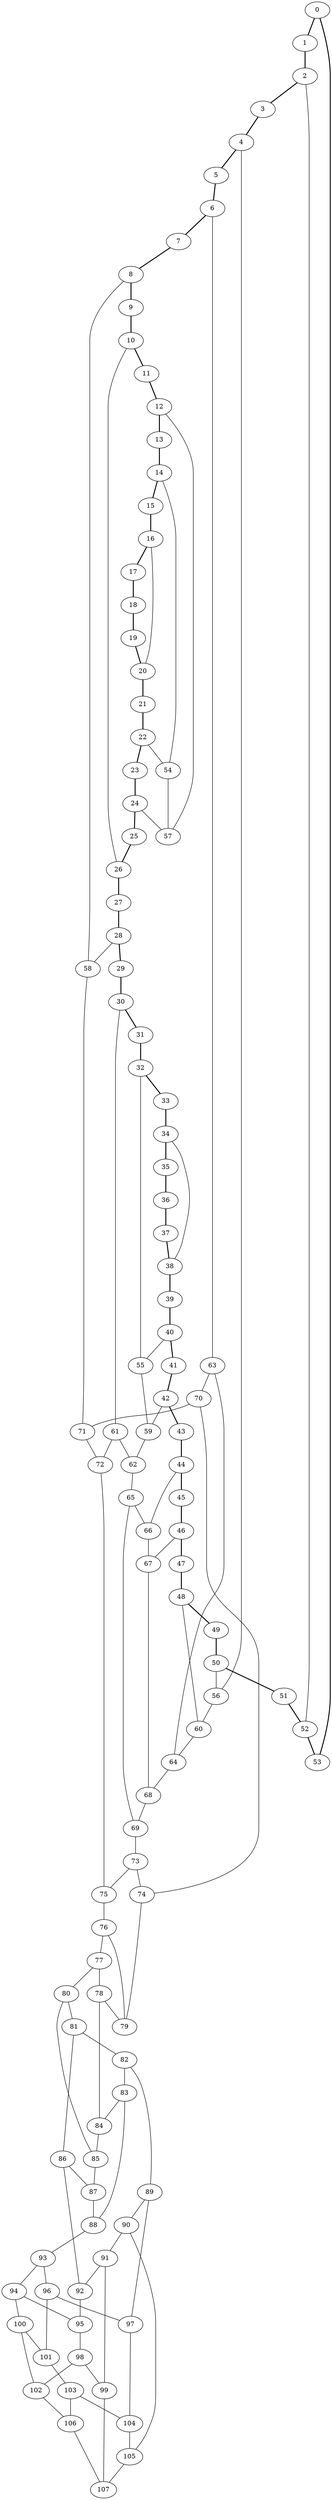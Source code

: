 graph G {
0 [ pos = " 10.39,0.00!" ];
0 -- 1[style=bold];
0 -- 53[style=bold];
1 [ pos = " 10.32,1.21!" ];
1 -- 2[style=bold];
2 [ pos = " 10.11,2.40!" ];
2 -- 3[style=bold];
2 -- 52;
3 [ pos = " 9.77,3.55!" ];
3 -- 4[style=bold];
4 [ pos = " 9.29,4.66!" ];
4 -- 5[style=bold];
4 -- 56;
5 [ pos = " 8.68,5.71!" ];
5 -- 6[style=bold];
6 [ pos = " 7.96,6.68!" ];
6 -- 7[style=bold];
6 -- 63;
7 [ pos = " 7.13,7.56!" ];
7 -- 8[style=bold];
8 [ pos = " 6.21,8.34!" ];
8 -- 9[style=bold];
8 -- 58;
9 [ pos = " 5.20,9.00!" ];
9 -- 10[style=bold];
10 [ pos = " 4.12,9.54!" ];
10 -- 11[style=bold];
10 -- 26;
11 [ pos = " 2.98,9.96!" ];
11 -- 12[style=bold];
12 [ pos = " 1.80,10.23!" ];
12 -- 13[style=bold];
12 -- 57;
13 [ pos = " 0.60,10.37!" ];
13 -- 14[style=bold];
14 [ pos = " -0.60,10.37!" ];
14 -- 15[style=bold];
14 -- 54;
15 [ pos = " -1.80,10.23!" ];
15 -- 16[style=bold];
16 [ pos = " -2.98,9.96!" ];
16 -- 17[style=bold];
16 -- 20;
17 [ pos = " -4.12,9.54!" ];
17 -- 18[style=bold];
18 [ pos = " -5.20,9.00!" ];
18 -- 19[style=bold];
19 [ pos = " -6.21,8.34!" ];
19 -- 20[style=bold];
20 [ pos = " -7.13,7.56!" ];
20 -- 21[style=bold];
21 [ pos = " -7.96,6.68!" ];
21 -- 22[style=bold];
22 [ pos = " -8.68,5.71!" ];
22 -- 23[style=bold];
22 -- 54;
23 [ pos = " -9.29,4.66!" ];
23 -- 24[style=bold];
24 [ pos = " -9.77,3.55!" ];
24 -- 25[style=bold];
24 -- 57;
25 [ pos = " -10.11,2.40!" ];
25 -- 26[style=bold];
26 [ pos = " -10.32,1.21!" ];
26 -- 27[style=bold];
27 [ pos = " -10.39,0.00!" ];
27 -- 28[style=bold];
28 [ pos = " -10.32,-1.21!" ];
28 -- 29[style=bold];
28 -- 58;
29 [ pos = " -10.11,-2.40!" ];
29 -- 30[style=bold];
30 [ pos = " -9.77,-3.55!" ];
30 -- 31[style=bold];
30 -- 61;
31 [ pos = " -9.29,-4.66!" ];
31 -- 32[style=bold];
32 [ pos = " -8.68,-5.71!" ];
32 -- 33[style=bold];
32 -- 55;
33 [ pos = " -7.96,-6.68!" ];
33 -- 34[style=bold];
34 [ pos = " -7.13,-7.56!" ];
34 -- 35[style=bold];
34 -- 38;
35 [ pos = " -6.21,-8.34!" ];
35 -- 36[style=bold];
36 [ pos = " -5.20,-9.00!" ];
36 -- 37[style=bold];
37 [ pos = " -4.12,-9.54!" ];
37 -- 38[style=bold];
38 [ pos = " -2.98,-9.96!" ];
38 -- 39[style=bold];
39 [ pos = " -1.80,-10.23!" ];
39 -- 40[style=bold];
40 [ pos = " -0.60,-10.37!" ];
40 -- 41[style=bold];
40 -- 55;
41 [ pos = " 0.60,-10.37!" ];
41 -- 42[style=bold];
42 [ pos = " 1.80,-10.23!" ];
42 -- 43[style=bold];
42 -- 59;
43 [ pos = " 2.98,-9.96!" ];
43 -- 44[style=bold];
44 [ pos = " 4.12,-9.54!" ];
44 -- 45[style=bold];
44 -- 66;
45 [ pos = " 5.20,-9.00!" ];
45 -- 46[style=bold];
46 [ pos = " 6.21,-8.34!" ];
46 -- 47[style=bold];
46 -- 67;
47 [ pos = " 7.13,-7.56!" ];
47 -- 48[style=bold];
48 [ pos = " 7.96,-6.68!" ];
48 -- 49[style=bold];
48 -- 60;
49 [ pos = " 8.68,-5.71!" ];
49 -- 50[style=bold];
50 [ pos = " 9.29,-4.66!" ];
50 -- 51[style=bold];
50 -- 56;
51 [ pos = " 9.77,-3.55!" ];
51 -- 52[style=bold];
52 [ pos = " 10.11,-2.40!" ];
52 -- 53[style=bold];
53 [ pos = " 10.32,-1.21!" ];
54 -- 57;
55 -- 59;
56 -- 60;
58 -- 71;
59 -- 62;
60 -- 64;
61 -- 62;
61 -- 72;
62 -- 65;
63 -- 64;
63 -- 70;
64 -- 68;
65 -- 66;
65 -- 69;
66 -- 67;
67 -- 68;
68 -- 69;
69 -- 73;
70 -- 71;
70 -- 74;
71 -- 72;
72 -- 75;
73 -- 74;
73 -- 75;
74 -- 79;
75 -- 76;
76 -- 77;
76 -- 79;
77 -- 78;
77 -- 80;
78 -- 79;
78 -- 84;
80 -- 81;
80 -- 85;
81 -- 82;
81 -- 86;
82 -- 83;
82 -- 89;
83 -- 84;
83 -- 88;
84 -- 85;
85 -- 87;
86 -- 87;
86 -- 92;
87 -- 88;
88 -- 93;
89 -- 90;
89 -- 97;
90 -- 91;
90 -- 105;
91 -- 92;
91 -- 99;
92 -- 95;
93 -- 94;
93 -- 96;
94 -- 95;
94 -- 100;
95 -- 98;
96 -- 97;
96 -- 101;
97 -- 104;
98 -- 99;
98 -- 102;
99 -- 107;
100 -- 101;
100 -- 102;
101 -- 103;
102 -- 106;
103 -- 104;
103 -- 106;
104 -- 105;
105 -- 107;
106 -- 107;
}
